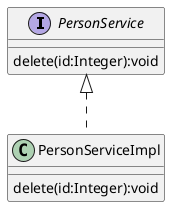 @startuml

PersonService <|.. PersonServiceImpl
interface PersonService{
delete(id:Integer):void
}


class PersonServiceImpl {
delete(id:Integer):void
}


@enduml